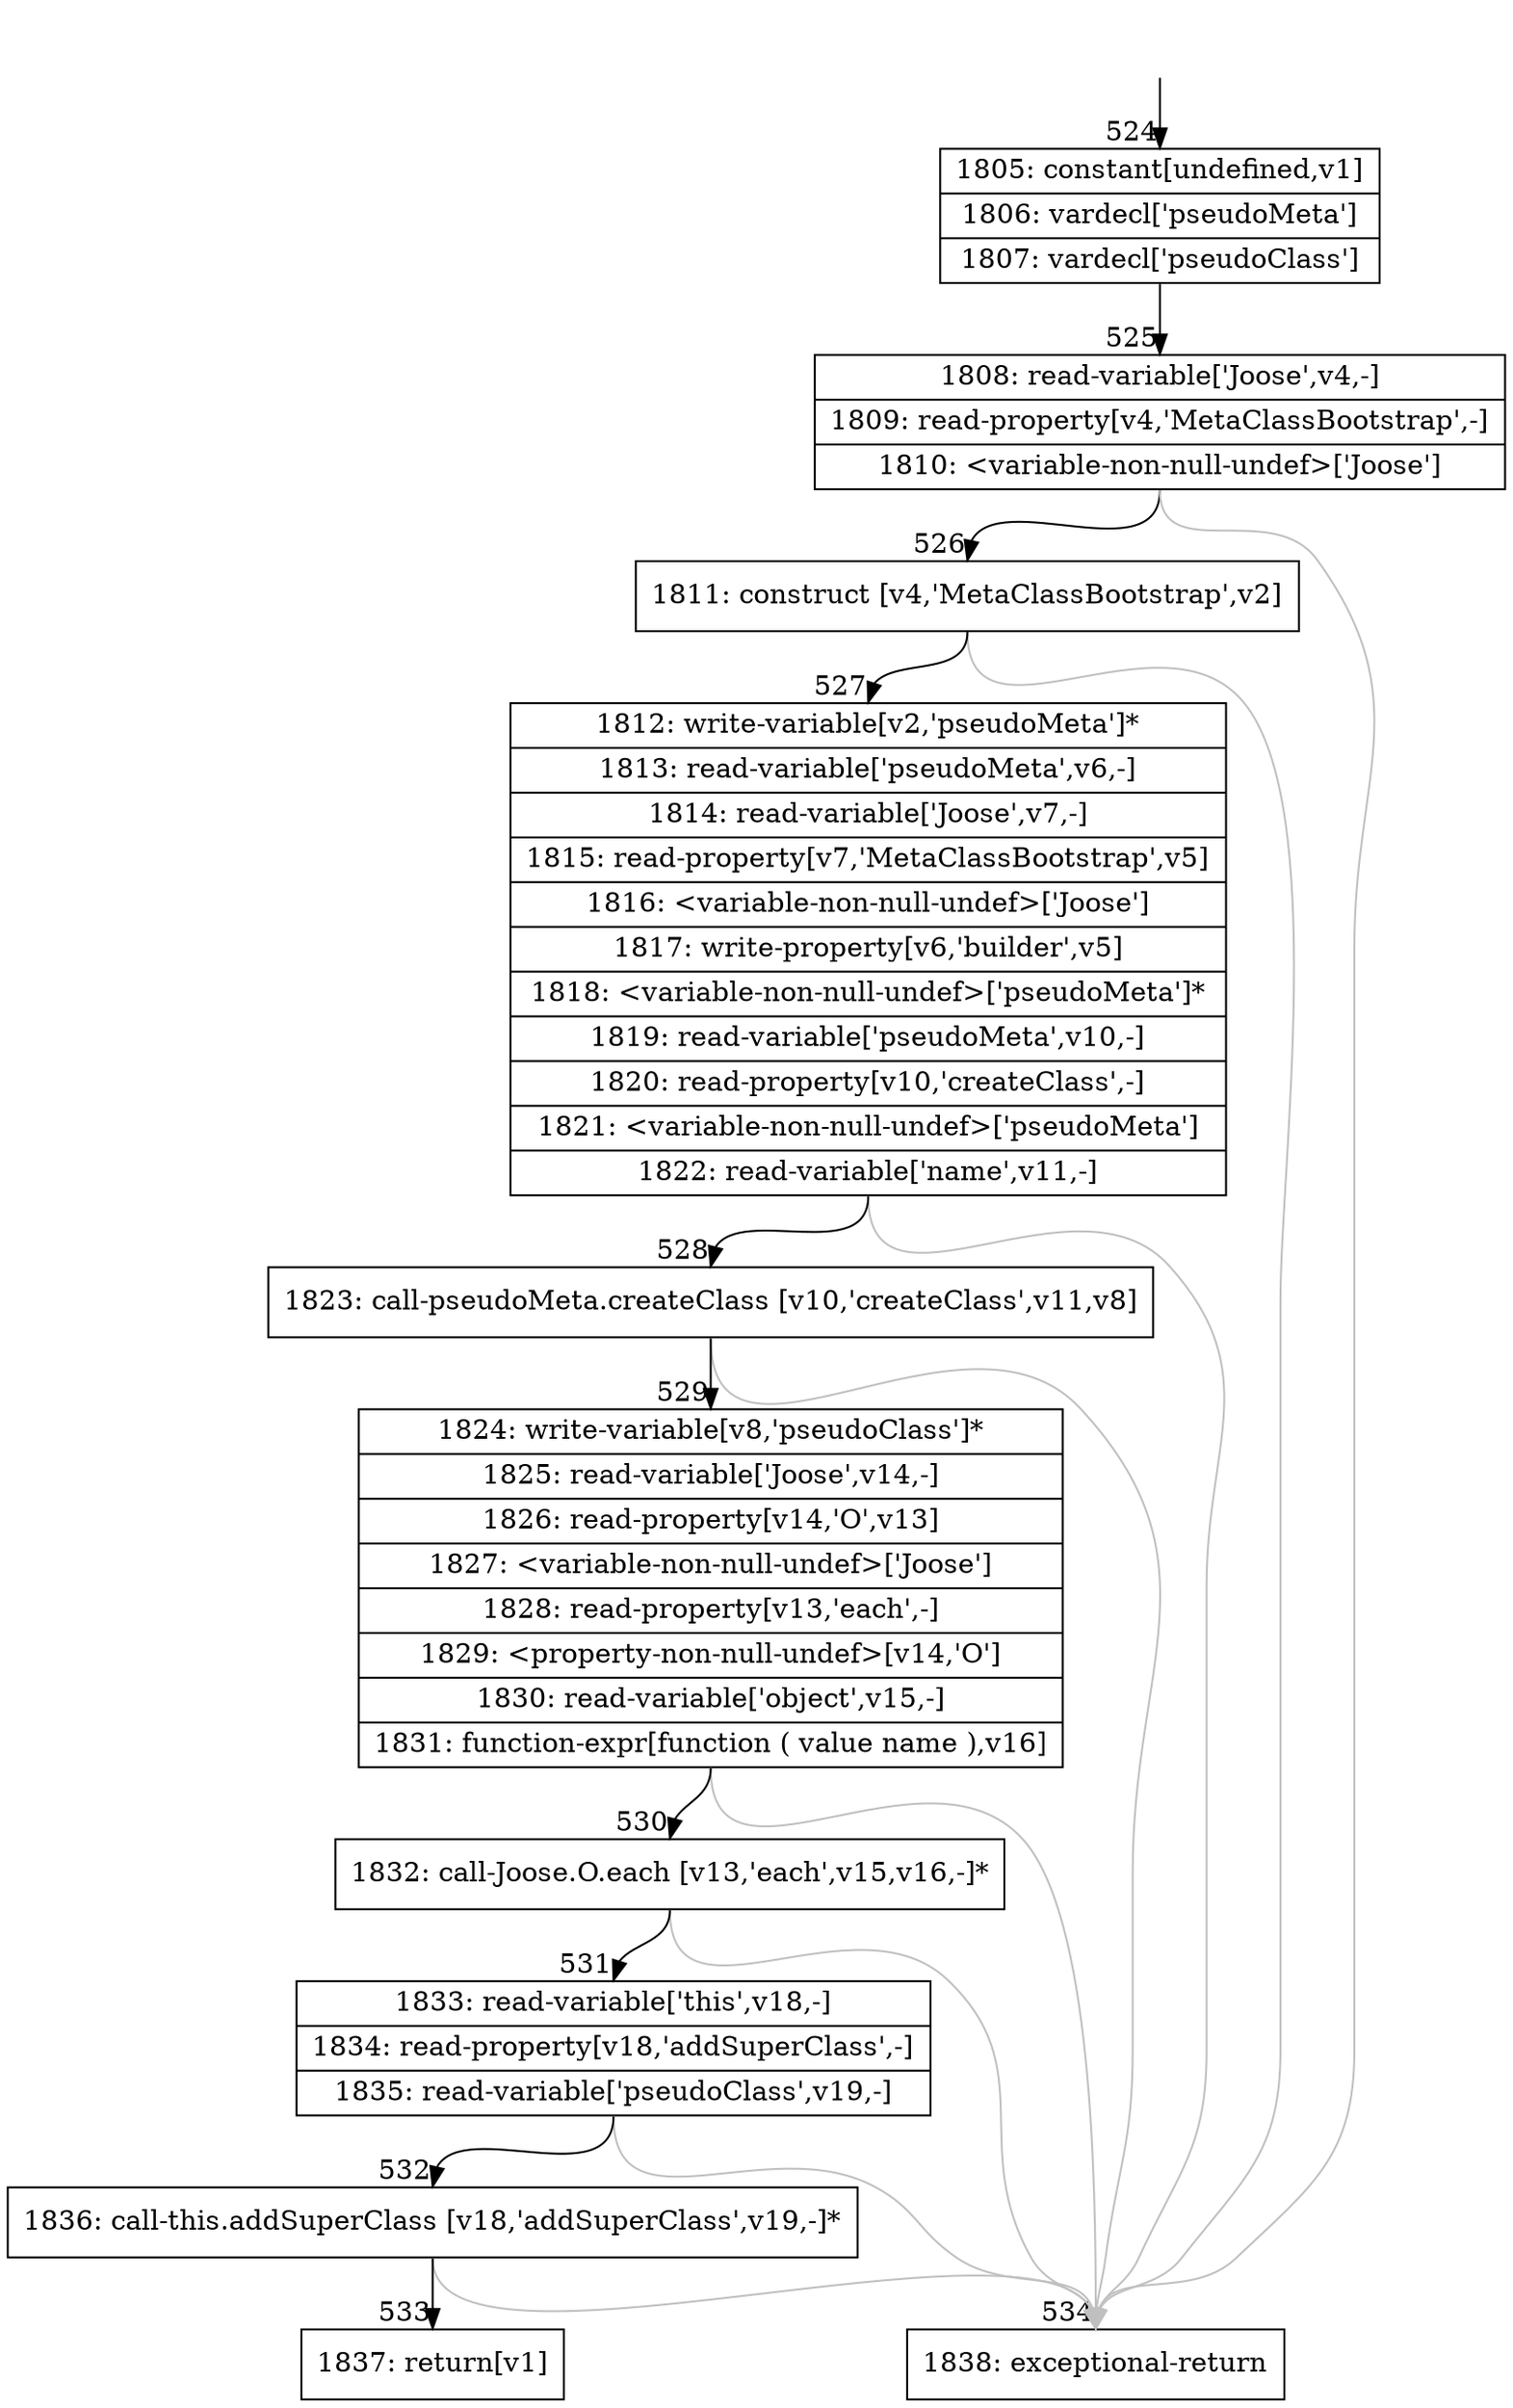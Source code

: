 digraph {
rankdir="TD"
BB_entry57[shape=none,label=""];
BB_entry57 -> BB524 [tailport=s, headport=n, headlabel="    524"]
BB524 [shape=record label="{1805: constant[undefined,v1]|1806: vardecl['pseudoMeta']|1807: vardecl['pseudoClass']}" ] 
BB524 -> BB525 [tailport=s, headport=n, headlabel="      525"]
BB525 [shape=record label="{1808: read-variable['Joose',v4,-]|1809: read-property[v4,'MetaClassBootstrap',-]|1810: \<variable-non-null-undef\>['Joose']}" ] 
BB525 -> BB526 [tailport=s, headport=n, headlabel="      526"]
BB525 -> BB534 [tailport=s, headport=n, color=gray, headlabel="      534"]
BB526 [shape=record label="{1811: construct [v4,'MetaClassBootstrap',v2]}" ] 
BB526 -> BB527 [tailport=s, headport=n, headlabel="      527"]
BB526 -> BB534 [tailport=s, headport=n, color=gray]
BB527 [shape=record label="{1812: write-variable[v2,'pseudoMeta']*|1813: read-variable['pseudoMeta',v6,-]|1814: read-variable['Joose',v7,-]|1815: read-property[v7,'MetaClassBootstrap',v5]|1816: \<variable-non-null-undef\>['Joose']|1817: write-property[v6,'builder',v5]|1818: \<variable-non-null-undef\>['pseudoMeta']*|1819: read-variable['pseudoMeta',v10,-]|1820: read-property[v10,'createClass',-]|1821: \<variable-non-null-undef\>['pseudoMeta']|1822: read-variable['name',v11,-]}" ] 
BB527 -> BB528 [tailport=s, headport=n, headlabel="      528"]
BB527 -> BB534 [tailport=s, headport=n, color=gray]
BB528 [shape=record label="{1823: call-pseudoMeta.createClass [v10,'createClass',v11,v8]}" ] 
BB528 -> BB529 [tailport=s, headport=n, headlabel="      529"]
BB528 -> BB534 [tailport=s, headport=n, color=gray]
BB529 [shape=record label="{1824: write-variable[v8,'pseudoClass']*|1825: read-variable['Joose',v14,-]|1826: read-property[v14,'O',v13]|1827: \<variable-non-null-undef\>['Joose']|1828: read-property[v13,'each',-]|1829: \<property-non-null-undef\>[v14,'O']|1830: read-variable['object',v15,-]|1831: function-expr[function ( value name ),v16]}" ] 
BB529 -> BB530 [tailport=s, headport=n, headlabel="      530"]
BB529 -> BB534 [tailport=s, headport=n, color=gray]
BB530 [shape=record label="{1832: call-Joose.O.each [v13,'each',v15,v16,-]*}" ] 
BB530 -> BB531 [tailport=s, headport=n, headlabel="      531"]
BB530 -> BB534 [tailport=s, headport=n, color=gray]
BB531 [shape=record label="{1833: read-variable['this',v18,-]|1834: read-property[v18,'addSuperClass',-]|1835: read-variable['pseudoClass',v19,-]}" ] 
BB531 -> BB532 [tailport=s, headport=n, headlabel="      532"]
BB531 -> BB534 [tailport=s, headport=n, color=gray]
BB532 [shape=record label="{1836: call-this.addSuperClass [v18,'addSuperClass',v19,-]*}" ] 
BB532 -> BB533 [tailport=s, headport=n, headlabel="      533"]
BB532 -> BB534 [tailport=s, headport=n, color=gray]
BB533 [shape=record label="{1837: return[v1]}" ] 
BB534 [shape=record label="{1838: exceptional-return}" ] 
//#$~ 569
}
